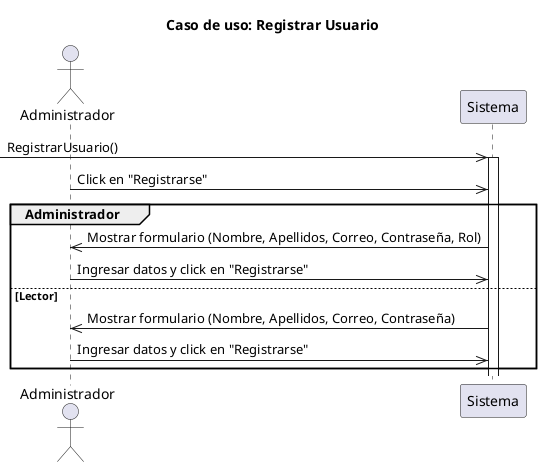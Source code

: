 @startuml 
title Caso de uso: Registrar Usuario

actor Administrador as U
participant Sistema



->> Sistema: RegistrarUsuario()
activate Sistema
U->> Sistema: Click en "Registrarse"
group Administrador

Sistema->>U: Mostrar formulario (Nombre, Apellidos, Correo, Contraseña, Rol)
U->> Sistema: Ingresar datos y click en "Registrarse"


else Lector 

Sistema->>U: Mostrar formulario (Nombre, Apellidos, Correo, Contraseña)
U->> Sistema: Ingresar datos y click en "Registrarse"


end

@enduml
